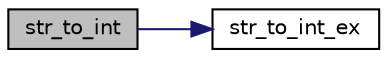 digraph G
{
  edge [fontname="Helvetica",fontsize="10",labelfontname="Helvetica",labelfontsize="10"];
  node [fontname="Helvetica",fontsize="10",shape=record];
  rankdir=LR;
  Node1 [label="str_to_int",height=0.2,width=0.4,color="black", fillcolor="grey75", style="filled" fontcolor="black"];
  Node1 -> Node2 [color="midnightblue",fontsize="10",style="solid",fontname="Helvetica"];
  Node2 [label="str_to_int_ex",height=0.2,width=0.4,color="black", fillcolor="white", style="filled",URL="$group___n___s_t_r.html#ga55fdc7d1a7bd05f3e3925486e7fc9b9d",tooltip="Helper for string[start to end] to integer. Automatically add /0 for conversion. Leave values untouch..."];
}
